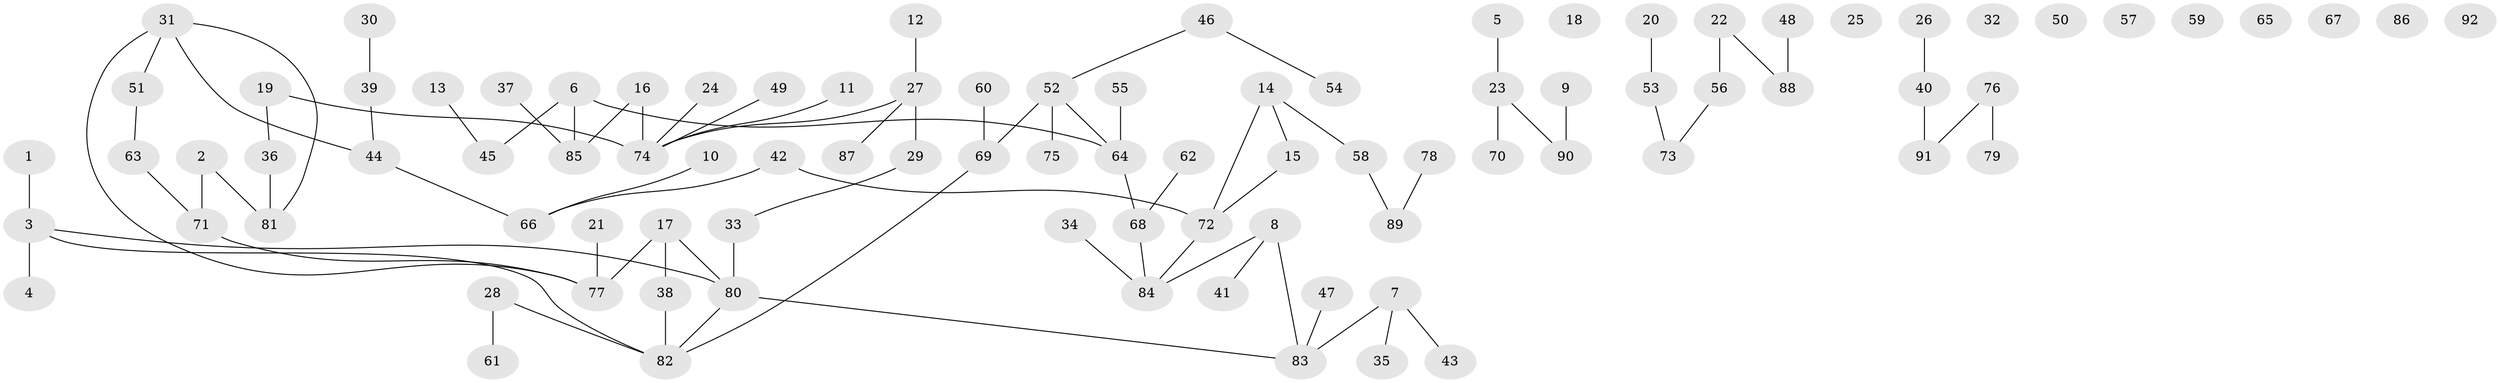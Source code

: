 // coarse degree distribution, {1: 0.34545454545454546, 2: 0.2909090909090909, 0: 0.18181818181818182, 4: 0.14545454545454545, 3: 0.01818181818181818, 6: 0.01818181818181818}
// Generated by graph-tools (version 1.1) at 2025/42/03/04/25 21:42:44]
// undirected, 92 vertices, 87 edges
graph export_dot {
graph [start="1"]
  node [color=gray90,style=filled];
  1;
  2;
  3;
  4;
  5;
  6;
  7;
  8;
  9;
  10;
  11;
  12;
  13;
  14;
  15;
  16;
  17;
  18;
  19;
  20;
  21;
  22;
  23;
  24;
  25;
  26;
  27;
  28;
  29;
  30;
  31;
  32;
  33;
  34;
  35;
  36;
  37;
  38;
  39;
  40;
  41;
  42;
  43;
  44;
  45;
  46;
  47;
  48;
  49;
  50;
  51;
  52;
  53;
  54;
  55;
  56;
  57;
  58;
  59;
  60;
  61;
  62;
  63;
  64;
  65;
  66;
  67;
  68;
  69;
  70;
  71;
  72;
  73;
  74;
  75;
  76;
  77;
  78;
  79;
  80;
  81;
  82;
  83;
  84;
  85;
  86;
  87;
  88;
  89;
  90;
  91;
  92;
  1 -- 3;
  2 -- 71;
  2 -- 81;
  3 -- 4;
  3 -- 80;
  3 -- 82;
  5 -- 23;
  6 -- 45;
  6 -- 64;
  6 -- 85;
  7 -- 35;
  7 -- 43;
  7 -- 83;
  8 -- 41;
  8 -- 83;
  8 -- 84;
  9 -- 90;
  10 -- 66;
  11 -- 74;
  12 -- 27;
  13 -- 45;
  14 -- 15;
  14 -- 58;
  14 -- 72;
  15 -- 72;
  16 -- 74;
  16 -- 85;
  17 -- 38;
  17 -- 77;
  17 -- 80;
  19 -- 36;
  19 -- 74;
  20 -- 53;
  21 -- 77;
  22 -- 56;
  22 -- 88;
  23 -- 70;
  23 -- 90;
  24 -- 74;
  26 -- 40;
  27 -- 29;
  27 -- 74;
  27 -- 87;
  28 -- 61;
  28 -- 82;
  29 -- 33;
  30 -- 39;
  31 -- 44;
  31 -- 51;
  31 -- 77;
  31 -- 81;
  33 -- 80;
  34 -- 84;
  36 -- 81;
  37 -- 85;
  38 -- 82;
  39 -- 44;
  40 -- 91;
  42 -- 66;
  42 -- 72;
  44 -- 66;
  46 -- 52;
  46 -- 54;
  47 -- 83;
  48 -- 88;
  49 -- 74;
  51 -- 63;
  52 -- 64;
  52 -- 69;
  52 -- 75;
  53 -- 73;
  55 -- 64;
  56 -- 73;
  58 -- 89;
  60 -- 69;
  62 -- 68;
  63 -- 71;
  64 -- 68;
  68 -- 84;
  69 -- 82;
  71 -- 77;
  72 -- 84;
  76 -- 79;
  76 -- 91;
  78 -- 89;
  80 -- 82;
  80 -- 83;
}
